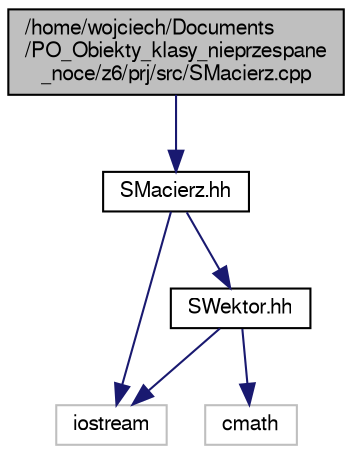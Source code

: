 digraph "/home/wojciech/Documents/PO_Obiekty_klasy_nieprzespane_noce/z6/prj/src/SMacierz.cpp"
{
 // LATEX_PDF_SIZE
  edge [fontname="FreeSans",fontsize="10",labelfontname="FreeSans",labelfontsize="10"];
  node [fontname="FreeSans",fontsize="10",shape=record];
  Node1 [label="/home/wojciech/Documents\l/PO_Obiekty_klasy_nieprzespane\l_noce/z6/prj/src/SMacierz.cpp",height=0.2,width=0.4,color="black", fillcolor="grey75", style="filled", fontcolor="black",tooltip=" "];
  Node1 -> Node2 [color="midnightblue",fontsize="10",style="solid",fontname="FreeSans"];
  Node2 [label="SMacierz.hh",height=0.2,width=0.4,color="black", fillcolor="white", style="filled",URL="$a00044.html",tooltip=" "];
  Node2 -> Node3 [color="midnightblue",fontsize="10",style="solid",fontname="FreeSans"];
  Node3 [label="SWektor.hh",height=0.2,width=0.4,color="black", fillcolor="white", style="filled",URL="$a00047.html",tooltip=" "];
  Node3 -> Node4 [color="midnightblue",fontsize="10",style="solid",fontname="FreeSans"];
  Node4 [label="iostream",height=0.2,width=0.4,color="grey75", fillcolor="white", style="filled",tooltip=" "];
  Node3 -> Node5 [color="midnightblue",fontsize="10",style="solid",fontname="FreeSans"];
  Node5 [label="cmath",height=0.2,width=0.4,color="grey75", fillcolor="white", style="filled",tooltip=" "];
  Node2 -> Node4 [color="midnightblue",fontsize="10",style="solid",fontname="FreeSans"];
}
